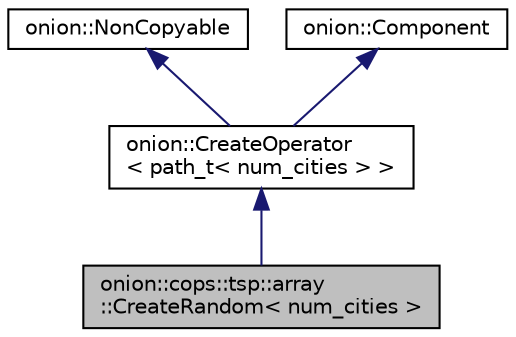digraph "onion::cops::tsp::array::CreateRandom&lt; num_cities &gt;"
{
 // LATEX_PDF_SIZE
  edge [fontname="Helvetica",fontsize="10",labelfontname="Helvetica",labelfontsize="10"];
  node [fontname="Helvetica",fontsize="10",shape=record];
  Node1 [label="onion::cops::tsp::array\l::CreateRandom\< num_cities \>",height=0.2,width=0.4,color="black", fillcolor="grey75", style="filled", fontcolor="black",tooltip=" "];
  Node2 -> Node1 [dir="back",color="midnightblue",fontsize="10",style="solid",fontname="Helvetica"];
  Node2 [label="onion::CreateOperator\l\< path_t\< num_cities \> \>",height=0.2,width=0.4,color="black", fillcolor="white", style="filled",URL="$classonion_1_1_create_operator.html",tooltip=" "];
  Node3 -> Node2 [dir="back",color="midnightblue",fontsize="10",style="solid",fontname="Helvetica"];
  Node3 [label="onion::NonCopyable",height=0.2,width=0.4,color="black", fillcolor="white", style="filled",URL="$classonion_1_1_non_copyable.html",tooltip=" "];
  Node4 -> Node2 [dir="back",color="midnightblue",fontsize="10",style="solid",fontname="Helvetica"];
  Node4 [label="onion::Component",height=0.2,width=0.4,color="black", fillcolor="white", style="filled",URL="$classonion_1_1_component.html",tooltip=" "];
}
